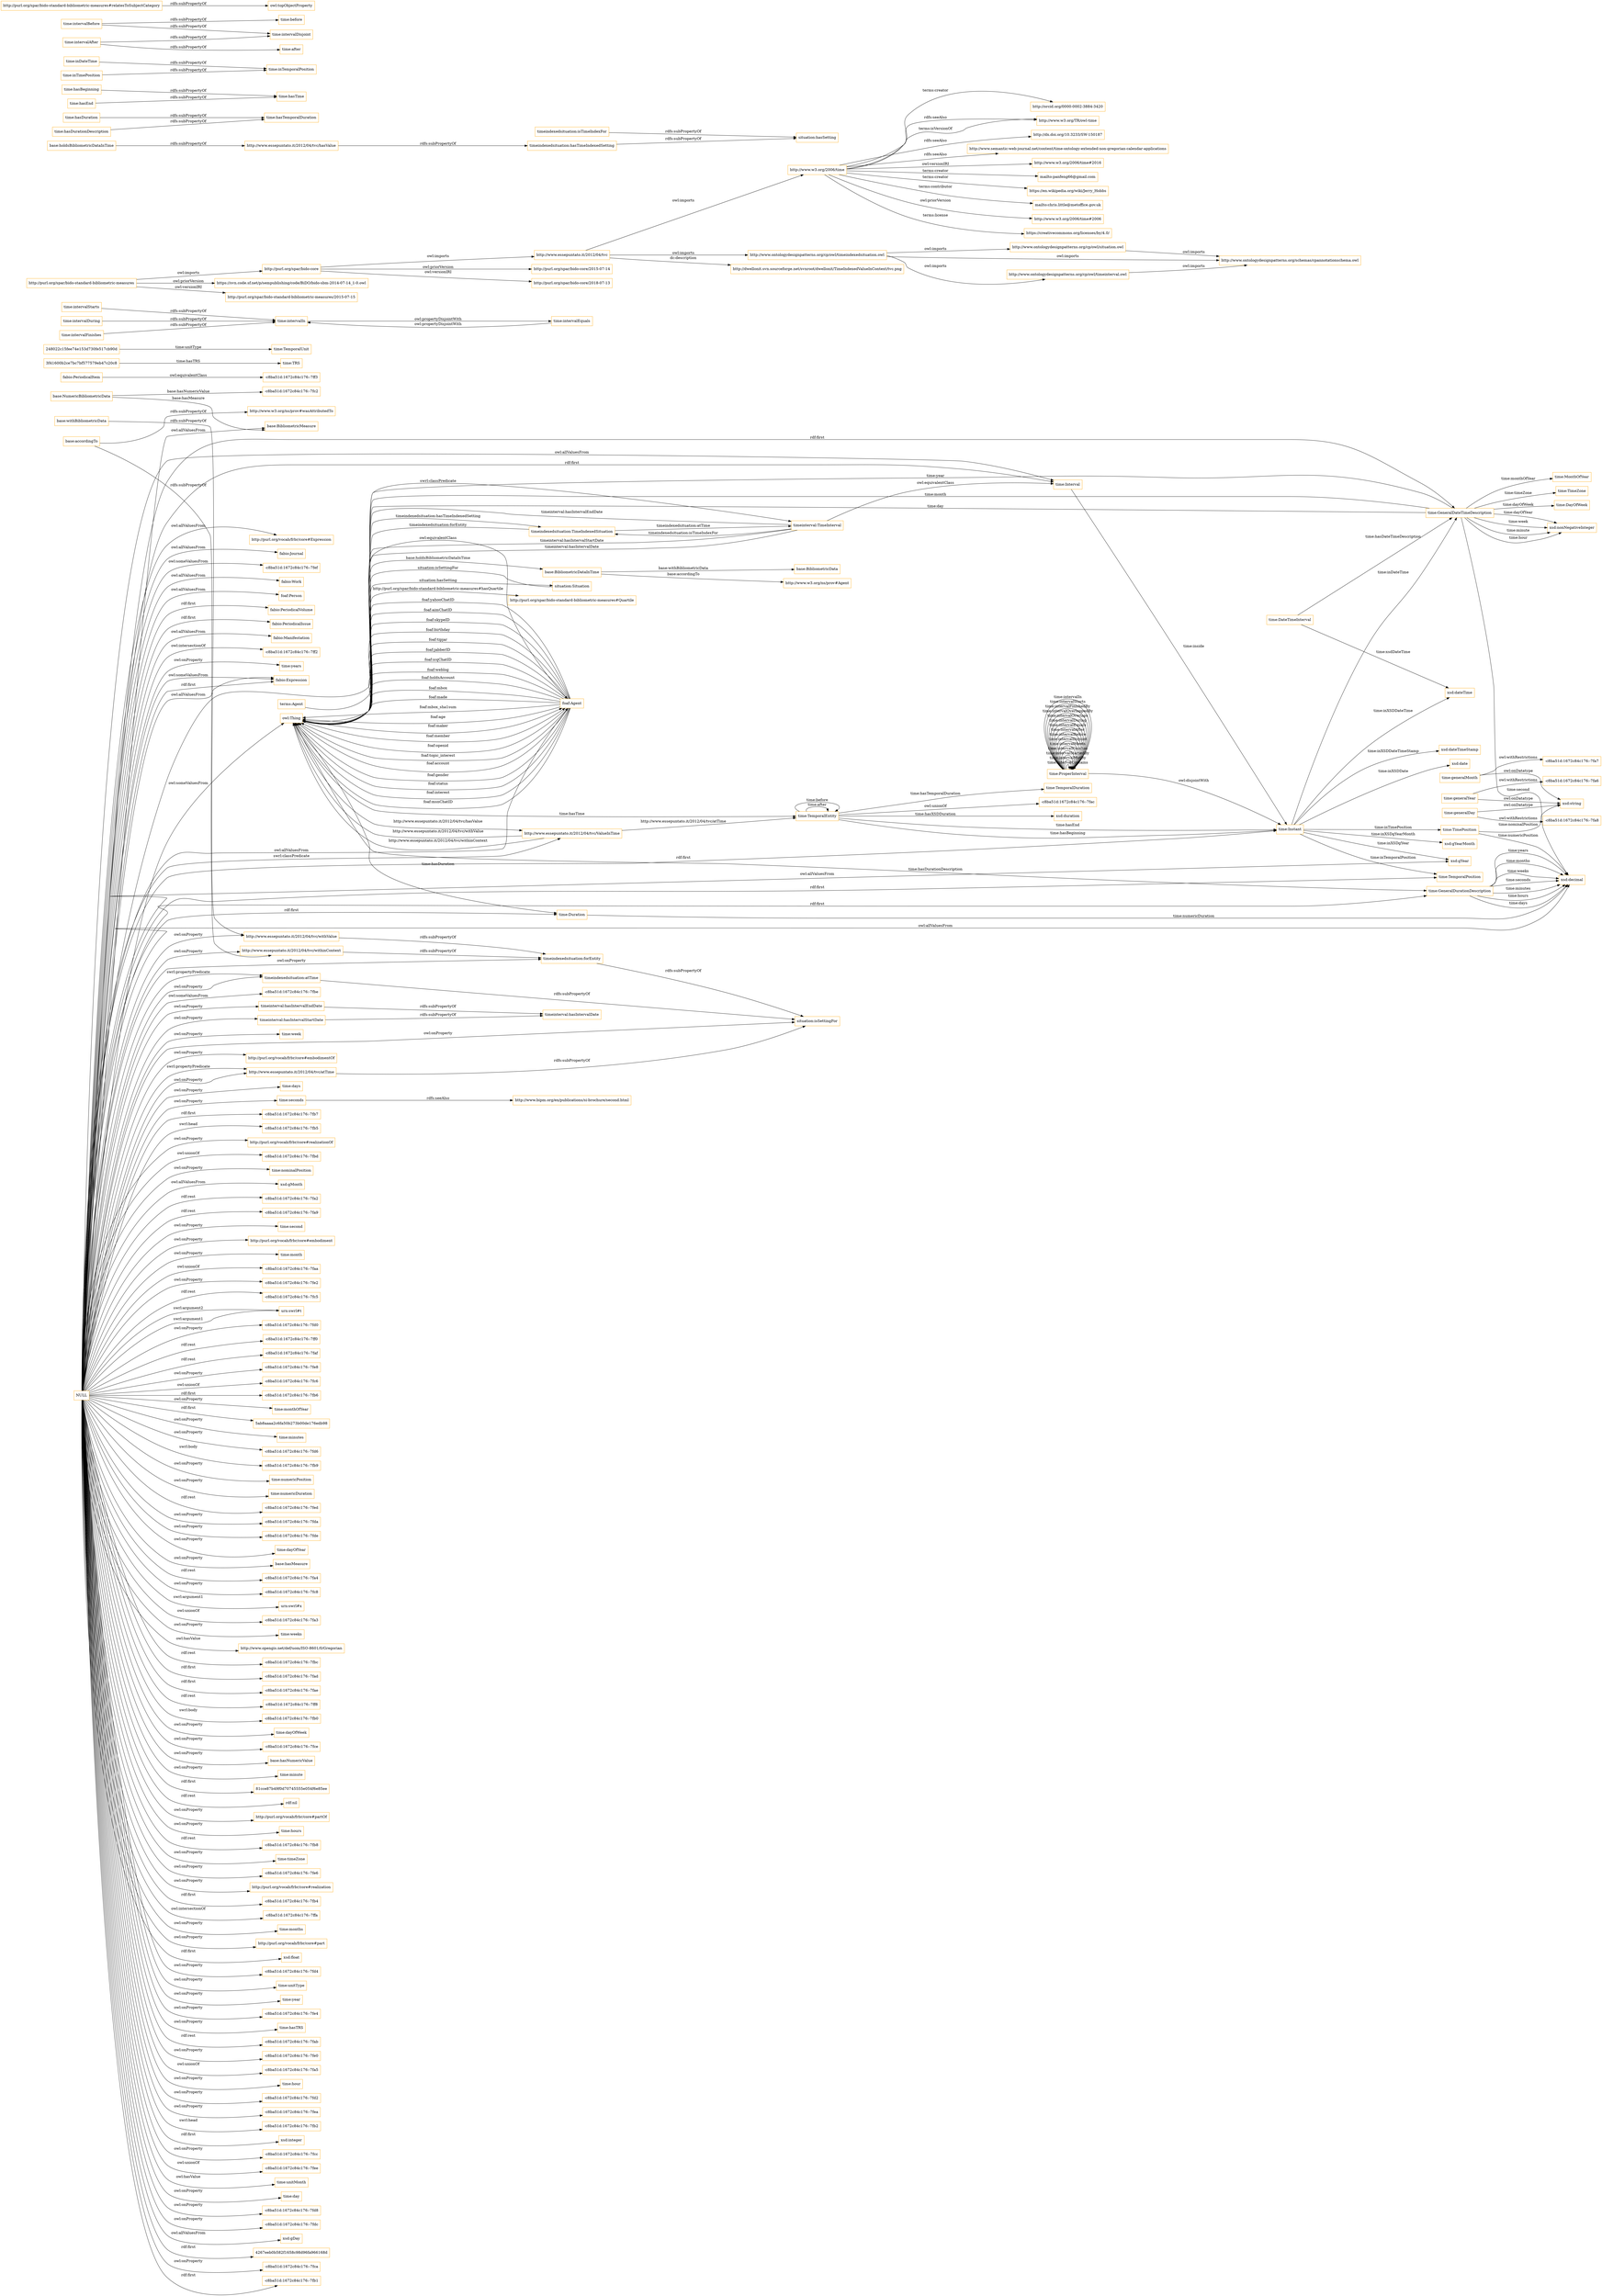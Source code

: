 digraph ar2dtool_diagram { 
rankdir=LR;
size="1501"
node [shape = rectangle, color="orange"]; "http://purl.org/spar/bido-standard-bibliometric-measures#Quartile" "http://purl.org/vocab/frbr/core#Expression" "fabio:Journal" "-c8ba51d:1672c84c176:-7fef" "fabio:Work" "terms:Agent" "foaf:Person" "fabio:PeriodicalVolume" "-c8ba51d:1672c84c176:-7ff3" "fabio:PeriodicalIssue" "fabio:PeriodicalItem" "foaf:Agent" "owl:Thing" "fabio:Manifestation" "base:BibliometricMeasure" "fabio:Expression" "http://www.w3.org/ns/prov#Agent" "base:NumericBibliometricData" "time:Interval" "http://www.essepuntato.it/2012/04/tvc/ValueInTime" "base:BibliometricDataInTime" "base:BibliometricData" "-c8ba51d:1672c84c176:-7fbe" "3f41600b2ce7bc7bf577579eb47c20c8" "time:GeneralDateTimeDescription" "time:DateTimeInterval" "time:TRS" "time:TemporalDuration" "time:Duration" "time:GeneralDurationDescription" "248022c15fee74e153d730fe517cb90d" "time:ProperInterval" "time:TimePosition" "time:TemporalPosition" "time:TemporalEntity" "time:MonthOfYear" "time:TemporalUnit" "time:Instant" "time:TimeZone" "time:DayOfWeek" "timeinterval:TimeInterval" "timeindexedsituation:TimeIndexedSituation" "situation:Situation" ; /*classes style*/
	"timeinterval:hasIntervalStartDate" -> "timeinterval:hasIntervalDate" [ label = "rdfs:subPropertyOf" ];
	"time:intervalIn" -> "time:intervalEquals" [ label = "owl:propertyDisjointWith" ];
	"http://www.w3.org/2006/time" -> "http://orcid.org/0000-0002-3884-3420" [ label = "terms:creator" ];
	"http://www.w3.org/2006/time" -> "http://www.w3.org/TR/owl-time" [ label = "rdfs:seeAlso" ];
	"http://www.w3.org/2006/time" -> "http://dx.doi.org/10.3233/SW-150187" [ label = "rdfs:seeAlso" ];
	"http://www.w3.org/2006/time" -> "http://www.semantic-web-journal.net/content/time-ontology-extended-non-gregorian-calendar-applications" [ label = "rdfs:seeAlso" ];
	"http://www.w3.org/2006/time" -> "http://www.w3.org/TR/owl-time" [ label = "terms:isVersionOf" ];
	"http://www.w3.org/2006/time" -> "http://www.w3.org/2006/time#2016" [ label = "owl:versionIRI" ];
	"http://www.w3.org/2006/time" -> "mailto:panfeng66@gmail.com" [ label = "terms:creator" ];
	"http://www.w3.org/2006/time" -> "https://en.wikipedia.org/wiki/Jerry_Hobbs" [ label = "terms:creator" ];
	"http://www.w3.org/2006/time" -> "mailto:chris.little@metoffice.gov.uk" [ label = "terms:contributor" ];
	"http://www.w3.org/2006/time" -> "http://www.w3.org/2006/time#2006" [ label = "owl:priorVersion" ];
	"http://www.w3.org/2006/time" -> "https://creativecommons.org/licenses/by/4.0/" [ label = "terms:license" ];
	"http://www.ontologydesignpatterns.org/cp/owl/situation.owl" -> "http://www.ontologydesignpatterns.org/schemas/cpannotationschema.owl" [ label = "owl:imports" ];
	"time:generalMonth" -> "-c8ba51d:1672c84c176:-7fa7" [ label = "owl:withRestrictions" ];
	"time:generalMonth" -> "xsd:string" [ label = "owl:onDatatype" ];
	"time:intervalStarts" -> "time:intervalIn" [ label = "rdfs:subPropertyOf" ];
	"timeindexedsituation:isTimeIndexFor" -> "situation:hasSetting" [ label = "rdfs:subPropertyOf" ];
	"time:hasDuration" -> "time:hasTemporalDuration" [ label = "rdfs:subPropertyOf" ];
	"time:ProperInterval" -> "time:Instant" [ label = "owl:disjointWith" ];
	"terms:Agent" -> "foaf:Agent" [ label = "owl:equivalentClass" ];
	"time:hasBeginning" -> "time:hasTime" [ label = "rdfs:subPropertyOf" ];
	"timeinterval:TimeInterval" -> "time:Interval" [ label = "owl:equivalentClass" ];
	"timeindexedsituation:forEntity" -> "situation:isSettingFor" [ label = "rdfs:subPropertyOf" ];
	"time:intervalEquals" -> "time:intervalIn" [ label = "owl:propertyDisjointWith" ];
	"http://www.ontologydesignpatterns.org/cp/owl/timeindexedsituation.owl" -> "http://www.ontologydesignpatterns.org/cp/owl/timeinterval.owl" [ label = "owl:imports" ];
	"http://www.ontologydesignpatterns.org/cp/owl/timeindexedsituation.owl" -> "http://www.ontologydesignpatterns.org/cp/owl/situation.owl" [ label = "owl:imports" ];
	"http://www.ontologydesignpatterns.org/cp/owl/timeindexedsituation.owl" -> "http://www.ontologydesignpatterns.org/schemas/cpannotationschema.owl" [ label = "owl:imports" ];
	"time:seconds" -> "http://www.bipm.org/en/publications/si-brochure/second.html" [ label = "rdfs:seeAlso" ];
	"base:accordingTo" -> "http://www.essepuntato.it/2012/04/tvc/withinContext" [ label = "rdfs:subPropertyOf" ];
	"base:accordingTo" -> "http://www.w3.org/ns/prov#wasAttributedTo" [ label = "rdfs:subPropertyOf" ];
	"http://www.essepuntato.it/2012/04/tvc/atTime" -> "situation:isSettingFor" [ label = "rdfs:subPropertyOf" ];
	"timeindexedsituation:hasTimeIndexedSetting" -> "situation:hasSetting" [ label = "rdfs:subPropertyOf" ];
	"base:holdsBibliometricDataInTime" -> "http://www.essepuntato.it/2012/04/tvc/hasValue" [ label = "rdfs:subPropertyOf" ];
	"http://www.essepuntato.it/2012/04/tvc" -> "http://www.w3.org/2006/time" [ label = "owl:imports" ];
	"http://www.essepuntato.it/2012/04/tvc" -> "http://www.ontologydesignpatterns.org/cp/owl/timeindexedsituation.owl" [ label = "owl:imports" ];
	"http://www.essepuntato.it/2012/04/tvc" -> "http://dwellonit.svn.sourceforge.net/svnroot/dwellonit/TimeIndexedValueInContext/tvc.png" [ label = "dc:description" ];
	"timeindexedsituation:atTime" -> "situation:isSettingFor" [ label = "rdfs:subPropertyOf" ];
	"time:intervalDuring" -> "time:intervalIn" [ label = "rdfs:subPropertyOf" ];
	"http://www.ontologydesignpatterns.org/cp/owl/timeinterval.owl" -> "http://www.ontologydesignpatterns.org/schemas/cpannotationschema.owl" [ label = "owl:imports" ];
	"timeinterval:hasIntervalEndDate" -> "timeinterval:hasIntervalDate" [ label = "rdfs:subPropertyOf" ];
	"time:inDateTime" -> "time:inTemporalPosition" [ label = "rdfs:subPropertyOf" ];
	"time:intervalFinishes" -> "time:intervalIn" [ label = "rdfs:subPropertyOf" ];
	"NULL" -> "-c8ba51d:1672c84c176:-7fb7" [ label = "rdf:first" ];
	"NULL" -> "fabio:Manifestation" [ label = "owl:allValuesFrom" ];
	"NULL" -> "-c8ba51d:1672c84c176:-7fb5" [ label = "swrl:head" ];
	"NULL" -> "http://purl.org/vocab/frbr/core#realizationOf" [ label = "owl:onProperty" ];
	"NULL" -> "timeindexedsituation:atTime" [ label = "swrl:propertyPredicate" ];
	"NULL" -> "-c8ba51d:1672c84c176:-7fbd" [ label = "owl:unionOf" ];
	"NULL" -> "time:nominalPosition" [ label = "owl:onProperty" ];
	"NULL" -> "xsd:gMonth" [ label = "owl:allValuesFrom" ];
	"NULL" -> "-c8ba51d:1672c84c176:-7fa2" [ label = "rdf:rest" ];
	"NULL" -> "fabio:Journal" [ label = "owl:allValuesFrom" ];
	"NULL" -> "-c8ba51d:1672c84c176:-7fa9" [ label = "rdf:rest" ];
	"NULL" -> "time:second" [ label = "owl:onProperty" ];
	"NULL" -> "http://purl.org/vocab/frbr/core#embodiment" [ label = "owl:onProperty" ];
	"NULL" -> "http://www.essepuntato.it/2012/04/tvc/atTime" [ label = "owl:onProperty" ];
	"NULL" -> "owl:Thing" [ label = "owl:someValuesFrom" ];
	"NULL" -> "time:month" [ label = "owl:onProperty" ];
	"NULL" -> "foaf:Agent" [ label = "owl:allValuesFrom" ];
	"NULL" -> "fabio:Expression" [ label = "owl:someValuesFrom" ];
	"NULL" -> "-c8ba51d:1672c84c176:-7faa" [ label = "owl:unionOf" ];
	"NULL" -> "time:GeneralDurationDescription" [ label = "rdf:first" ];
	"NULL" -> "-c8ba51d:1672c84c176:-7fe2" [ label = "owl:onProperty" ];
	"NULL" -> "-c8ba51d:1672c84c176:-7fc5" [ label = "rdf:rest" ];
	"NULL" -> "urn:swrl#t" [ label = "swrl:argument2" ];
	"NULL" -> "time:GeneralDateTimeDescription" [ label = "rdf:first" ];
	"NULL" -> "-c8ba51d:1672c84c176:-7fd0" [ label = "owl:onProperty" ];
	"NULL" -> "-c8ba51d:1672c84c176:-7ff0" [ label = "rdf:rest" ];
	"NULL" -> "-c8ba51d:1672c84c176:-7faf" [ label = "rdf:rest" ];
	"NULL" -> "-c8ba51d:1672c84c176:-7fe8" [ label = "owl:onProperty" ];
	"NULL" -> "-c8ba51d:1672c84c176:-7fc6" [ label = "owl:unionOf" ];
	"NULL" -> "http://www.essepuntato.it/2012/04/tvc/atTime" [ label = "swrl:propertyPredicate" ];
	"NULL" -> "-c8ba51d:1672c84c176:-7fb6" [ label = "rdf:first" ];
	"NULL" -> "time:monthOfYear" [ label = "owl:onProperty" ];
	"NULL" -> "5ab8aaaa2c6fa50b273b00de176edb98" [ label = "rdf:first" ];
	"NULL" -> "time:minutes" [ label = "owl:onProperty" ];
	"NULL" -> "-c8ba51d:1672c84c176:-7fd6" [ label = "owl:onProperty" ];
	"NULL" -> "-c8ba51d:1672c84c176:-7fb9" [ label = "swrl:body" ];
	"NULL" -> "time:numericPosition" [ label = "owl:onProperty" ];
	"NULL" -> "time:numericDuration" [ label = "owl:onProperty" ];
	"NULL" -> "-c8ba51d:1672c84c176:-7fed" [ label = "rdf:rest" ];
	"NULL" -> "-c8ba51d:1672c84c176:-7fda" [ label = "owl:onProperty" ];
	"NULL" -> "-c8ba51d:1672c84c176:-7fde" [ label = "owl:onProperty" ];
	"NULL" -> "time:dayOfYear" [ label = "owl:onProperty" ];
	"NULL" -> "base:hasMeasure" [ label = "owl:onProperty" ];
	"NULL" -> "timeindexedsituation:atTime" [ label = "owl:onProperty" ];
	"NULL" -> "-c8ba51d:1672c84c176:-7fa4" [ label = "rdf:rest" ];
	"NULL" -> "-c8ba51d:1672c84c176:-7fc8" [ label = "owl:onProperty" ];
	"NULL" -> "time:Interval" [ label = "owl:allValuesFrom" ];
	"NULL" -> "urn:swrl#x" [ label = "swrl:argument1" ];
	"NULL" -> "fabio:Expression" [ label = "rdf:first" ];
	"NULL" -> "-c8ba51d:1672c84c176:-7fa3" [ label = "owl:unionOf" ];
	"NULL" -> "time:weeks" [ label = "owl:onProperty" ];
	"NULL" -> "http://www.opengis.net/def/uom/ISO-8601/0/Gregorian" [ label = "owl:hasValue" ];
	"NULL" -> "-c8ba51d:1672c84c176:-7fbc" [ label = "rdf:rest" ];
	"NULL" -> "-c8ba51d:1672c84c176:-7fad" [ label = "rdf:first" ];
	"NULL" -> "-c8ba51d:1672c84c176:-7fae" [ label = "rdf:first" ];
	"NULL" -> "time:TemporalPosition" [ label = "rdf:first" ];
	"NULL" -> "-c8ba51d:1672c84c176:-7ff8" [ label = "rdf:rest" ];
	"NULL" -> "-c8ba51d:1672c84c176:-7fb0" [ label = "swrl:body" ];
	"NULL" -> "time:dayOfWeek" [ label = "owl:onProperty" ];
	"NULL" -> "timeinterval:hasIntervalStartDate" [ label = "owl:onProperty" ];
	"NULL" -> "-c8ba51d:1672c84c176:-7fce" [ label = "owl:onProperty" ];
	"NULL" -> "base:hasNumericValue" [ label = "owl:onProperty" ];
	"NULL" -> "foaf:Person" [ label = "owl:allValuesFrom" ];
	"NULL" -> "situation:isSettingFor" [ label = "owl:onProperty" ];
	"NULL" -> "time:minute" [ label = "owl:onProperty" ];
	"NULL" -> "fabio:Work" [ label = "owl:allValuesFrom" ];
	"NULL" -> "http://www.essepuntato.it/2012/04/tvc/withValue" [ label = "owl:onProperty" ];
	"NULL" -> "81cce87b49f0d70745555e054f6e85ee" [ label = "rdf:first" ];
	"NULL" -> "rdf:nil" [ label = "rdf:rest" ];
	"NULL" -> "-c8ba51d:1672c84c176:-7fef" [ label = "owl:someValuesFrom" ];
	"NULL" -> "http://purl.org/vocab/frbr/core#partOf" [ label = "owl:onProperty" ];
	"NULL" -> "http://www.essepuntato.it/2012/04/tvc/withinContext" [ label = "owl:onProperty" ];
	"NULL" -> "time:hours" [ label = "owl:onProperty" ];
	"NULL" -> "-c8ba51d:1672c84c176:-7fb8" [ label = "rdf:rest" ];
	"NULL" -> "timeinterval:TimeInterval" [ label = "swrl:classPredicate" ];
	"NULL" -> "time:timeZone" [ label = "owl:onProperty" ];
	"NULL" -> "-c8ba51d:1672c84c176:-7fe6" [ label = "owl:onProperty" ];
	"NULL" -> "http://purl.org/vocab/frbr/core#realization" [ label = "owl:onProperty" ];
	"NULL" -> "-c8ba51d:1672c84c176:-7fb4" [ label = "rdf:first" ];
	"NULL" -> "urn:swrl#t" [ label = "swrl:argument1" ];
	"NULL" -> "-c8ba51d:1672c84c176:-7ffa" [ label = "owl:intersectionOf" ];
	"NULL" -> "time:months" [ label = "owl:onProperty" ];
	"NULL" -> "http://purl.org/vocab/frbr/core#part" [ label = "owl:onProperty" ];
	"NULL" -> "xsd:float" [ label = "rdf:first" ];
	"NULL" -> "-c8ba51d:1672c84c176:-7fd4" [ label = "owl:onProperty" ];
	"NULL" -> "time:unitType" [ label = "owl:onProperty" ];
	"NULL" -> "time:year" [ label = "owl:onProperty" ];
	"NULL" -> "time:Duration" [ label = "rdf:first" ];
	"NULL" -> "time:seconds" [ label = "owl:onProperty" ];
	"NULL" -> "fabio:Expression" [ label = "owl:allValuesFrom" ];
	"NULL" -> "timeinterval:hasIntervalEndDate" [ label = "owl:onProperty" ];
	"NULL" -> "-c8ba51d:1672c84c176:-7fe4" [ label = "owl:onProperty" ];
	"NULL" -> "time:hasTRS" [ label = "owl:onProperty" ];
	"NULL" -> "-c8ba51d:1672c84c176:-7fab" [ label = "rdf:rest" ];
	"NULL" -> "-c8ba51d:1672c84c176:-7fe0" [ label = "owl:onProperty" ];
	"NULL" -> "-c8ba51d:1672c84c176:-7fa5" [ label = "owl:unionOf" ];
	"NULL" -> "time:hour" [ label = "owl:onProperty" ];
	"NULL" -> "-c8ba51d:1672c84c176:-7fd2" [ label = "owl:onProperty" ];
	"NULL" -> "-c8ba51d:1672c84c176:-7fea" [ label = "owl:onProperty" ];
	"NULL" -> "http://purl.org/vocab/frbr/core#Expression" [ label = "owl:allValuesFrom" ];
	"NULL" -> "-c8ba51d:1672c84c176:-7fb2" [ label = "swrl:head" ];
	"NULL" -> "xsd:integer" [ label = "rdf:first" ];
	"NULL" -> "-c8ba51d:1672c84c176:-7fcc" [ label = "owl:onProperty" ];
	"NULL" -> "-c8ba51d:1672c84c176:-7fee" [ label = "owl:unionOf" ];
	"NULL" -> "-c8ba51d:1672c84c176:-7fbe" [ label = "owl:someValuesFrom" ];
	"NULL" -> "time:unitMonth" [ label = "owl:hasValue" ];
	"NULL" -> "fabio:PeriodicalVolume" [ label = "rdf:first" ];
	"NULL" -> "base:BibliometricMeasure" [ label = "owl:allValuesFrom" ];
	"NULL" -> "xsd:gYear" [ label = "owl:allValuesFrom" ];
	"NULL" -> "time:day" [ label = "owl:onProperty" ];
	"NULL" -> "-c8ba51d:1672c84c176:-7fd8" [ label = "owl:onProperty" ];
	"NULL" -> "-c8ba51d:1672c84c176:-7fdc" [ label = "owl:onProperty" ];
	"NULL" -> "xsd:gDay" [ label = "owl:allValuesFrom" ];
	"NULL" -> "4267eeb0b582f1658c98d96fa966168d" [ label = "rdf:first" ];
	"NULL" -> "time:Interval" [ label = "rdf:first" ];
	"NULL" -> "-c8ba51d:1672c84c176:-7fca" [ label = "owl:onProperty" ];
	"NULL" -> "-c8ba51d:1672c84c176:-7fb1" [ label = "rdf:first" ];
	"NULL" -> "-c8ba51d:1672c84c176:-7ff2" [ label = "owl:intersectionOf" ];
	"NULL" -> "time:years" [ label = "owl:onProperty" ];
	"NULL" -> "time:Instant" [ label = "rdf:first" ];
	"NULL" -> "time:week" [ label = "owl:onProperty" ];
	"NULL" -> "xsd:decimal" [ label = "owl:allValuesFrom" ];
	"NULL" -> "http://www.essepuntato.it/2012/04/tvc/ValueInTime" [ label = "swrl:classPredicate" ];
	"NULL" -> "http://purl.org/vocab/frbr/core#embodimentOf" [ label = "owl:onProperty" ];
	"NULL" -> "fabio:PeriodicalIssue" [ label = "rdf:first" ];
	"NULL" -> "timeindexedsituation:forEntity" [ label = "owl:onProperty" ];
	"NULL" -> "time:days" [ label = "owl:onProperty" ];
	"http://purl.org/spar/bido-core" -> "http://www.essepuntato.it/2012/04/tvc" [ label = "owl:imports" ];
	"http://purl.org/spar/bido-core" -> "http://purl.org/spar/bido-core/2015-07-14" [ label = "owl:priorVersion" ];
	"http://purl.org/spar/bido-core" -> "http://purl.org/spar/bido-core/2018-07-13" [ label = "owl:versionIRI" ];
	"base:withBibliometricData" -> "http://www.essepuntato.it/2012/04/tvc/withValue" [ label = "rdfs:subPropertyOf" ];
	"time:intervalBefore" -> "time:intervalDisjoint" [ label = "rdfs:subPropertyOf" ];
	"time:intervalBefore" -> "time:before" [ label = "rdfs:subPropertyOf" ];
	"time:TemporalEntity" -> "-c8ba51d:1672c84c176:-7fac" [ label = "owl:unionOf" ];
	"time:intervalAfter" -> "time:intervalDisjoint" [ label = "rdfs:subPropertyOf" ];
	"time:intervalAfter" -> "time:after" [ label = "rdfs:subPropertyOf" ];
	"time:hasEnd" -> "time:hasTime" [ label = "rdfs:subPropertyOf" ];
	"http://purl.org/spar/bido-standard-bibliometric-measures#relatesToSubjectCategory" -> "owl:topObjectProperty" [ label = "rdfs:subPropertyOf" ];
	"http://www.essepuntato.it/2012/04/tvc/withinContext" -> "timeindexedsituation:forEntity" [ label = "rdfs:subPropertyOf" ];
	"fabio:PeriodicalItem" -> "-c8ba51d:1672c84c176:-7ff3" [ label = "owl:equivalentClass" ];
	"http://purl.org/spar/bido-standard-bibliometric-measures" -> "https://svn.code.sf.net/p/sempublishing/code/BiDO/bido-sbm-2014-07-14_1-0.owl" [ label = "owl:priorVersion" ];
	"http://purl.org/spar/bido-standard-bibliometric-measures" -> "http://purl.org/spar/bido-standard-bibliometric-measures/2015-07-15" [ label = "owl:versionIRI" ];
	"http://purl.org/spar/bido-standard-bibliometric-measures" -> "http://purl.org/spar/bido-core" [ label = "owl:imports" ];
	"time:inTimePosition" -> "time:inTemporalPosition" [ label = "rdfs:subPropertyOf" ];
	"http://www.essepuntato.it/2012/04/tvc/hasValue" -> "timeindexedsituation:hasTimeIndexedSetting" [ label = "rdfs:subPropertyOf" ];
	"http://www.essepuntato.it/2012/04/tvc/withValue" -> "timeindexedsituation:forEntity" [ label = "rdfs:subPropertyOf" ];
	"time:generalDay" -> "-c8ba51d:1672c84c176:-7fa8" [ label = "owl:withRestrictions" ];
	"time:generalDay" -> "xsd:string" [ label = "owl:onDatatype" ];
	"time:generalYear" -> "-c8ba51d:1672c84c176:-7fa6" [ label = "owl:withRestrictions" ];
	"time:generalYear" -> "xsd:string" [ label = "owl:onDatatype" ];
	"time:hasDurationDescription" -> "time:hasTemporalDuration" [ label = "rdfs:subPropertyOf" ];
	"timeinterval:TimeInterval" -> "timeindexedsituation:TimeIndexedSituation" [ label = "timeindexedsituation:isTimeIndexFor" ];
	"time:TimePosition" -> "xsd:string" [ label = "time:nominalPosition" ];
	"time:GeneralDateTimeDescription" -> "time:DayOfWeek" [ label = "time:dayOfWeek" ];
	"situation:Situation" -> "owl:Thing" [ label = "situation:isSettingFor" ];
	"time:TemporalEntity" -> "time:Instant" [ label = "time:hasEnd" ];
	"time:Instant" -> "xsd:gYear" [ label = "time:inXSDgYear" ];
	"time:ProperInterval" -> "time:ProperInterval" [ label = "time:intervalContains" ];
	"timeinterval:TimeInterval" -> "owl:Thing" [ label = "timeinterval:hasIntervalEndDate" ];
	"foaf:Agent" -> "owl:Thing" [ label = "foaf:openid" ];
	"time:TemporalEntity" -> "time:Instant" [ label = "time:hasBeginning" ];
	"base:NumericBibliometricData" -> "-c8ba51d:1672c84c176:-7fc2" [ label = "base:hasNumericValue" ];
	"owl:Thing" -> "situation:Situation" [ label = "situation:hasSetting" ];
	"time:ProperInterval" -> "time:ProperInterval" [ label = "time:intervalMetBy" ];
	"time:Instant" -> "xsd:dateTimeStamp" [ label = "time:inXSDDateTimeStamp" ];
	"owl:Thing" -> "time:GeneralDurationDescription" [ label = "time:hasDurationDescription" ];
	"time:GeneralDurationDescription" -> "xsd:decimal" [ label = "time:seconds" ];
	"time:Instant" -> "xsd:date" [ label = "time:inXSDDate" ];
	"time:DateTimeInterval" -> "xsd:dateTime" [ label = "time:xsdDateTime" ];
	"http://www.essepuntato.it/2012/04/tvc/ValueInTime" -> "owl:Thing" [ label = "http://www.essepuntato.it/2012/04/tvc/withValue" ];
	"foaf:Agent" -> "owl:Thing" [ label = "foaf:topic_interest" ];
	"time:GeneralDateTimeDescription" -> "time:TimeZone" [ label = "time:timeZone" ];
	"foaf:Agent" -> "owl:Thing" [ label = "foaf:account" ];
	"foaf:Agent" -> "owl:Thing" [ label = "foaf:gender" ];
	"owl:Thing" -> "time:TemporalEntity" [ label = "time:hasTime" ];
	"time:ProperInterval" -> "time:ProperInterval" [ label = "time:intervalStartedBy" ];
	"foaf:Agent" -> "owl:Thing" [ label = "foaf:status" ];
	"time:Instant" -> "xsd:dateTime" [ label = "time:inXSDDateTime" ];
	"owl:Thing" -> "http://purl.org/spar/bido-standard-bibliometric-measures#Quartile" [ label = "http://purl.org/spar/bido-standard-bibliometric-measures#hasQuartile" ];
	"time:TemporalEntity" -> "xsd:duration" [ label = "time:hasXSDDuration" ];
	"foaf:Agent" -> "owl:Thing" [ label = "foaf:interest" ];
	"foaf:Agent" -> "owl:Thing" [ label = "foaf:msnChatID" ];
	"time:GeneralDateTimeDescription" -> "xsd:nonNegativeInteger" [ label = "time:minute" ];
	"time:GeneralDurationDescription" -> "xsd:decimal" [ label = "time:minutes" ];
	"time:ProperInterval" -> "time:ProperInterval" [ label = "time:intervalFinishes" ];
	"owl:Thing" -> "foaf:Agent" [ label = "foaf:maker" ];
	"timeindexedsituation:TimeIndexedSituation" -> "timeinterval:TimeInterval" [ label = "timeindexedsituation:atTime" ];
	"foaf:Agent" -> "owl:Thing" [ label = "foaf:yahooChatID" ];
	"base:BibliometricDataInTime" -> "base:BibliometricData" [ label = "base:withBibliometricData" ];
	"time:Instant" -> "time:TimePosition" [ label = "time:inTimePosition" ];
	"time:ProperInterval" -> "time:ProperInterval" [ label = "time:intervalMeets" ];
	"3f41600b2ce7bc7bf577579eb47c20c8" -> "time:TRS" [ label = "time:hasTRS" ];
	"owl:Thing" -> "foaf:Agent" [ label = "foaf:member" ];
	"time:TimePosition" -> "xsd:decimal" [ label = "time:numericPosition" ];
	"http://www.essepuntato.it/2012/04/tvc/ValueInTime" -> "owl:Thing" [ label = "http://www.essepuntato.it/2012/04/tvc/withinContext" ];
	"time:TemporalEntity" -> "time:TemporalDuration" [ label = "time:hasTemporalDuration" ];
	"time:ProperInterval" -> "time:ProperInterval" [ label = "time:intervalDisjoint" ];
	"foaf:Agent" -> "owl:Thing" [ label = "foaf:aimChatID" ];
	"time:ProperInterval" -> "time:ProperInterval" [ label = "time:intervalBefore" ];
	"owl:Thing" -> "base:BibliometricDataInTime" [ label = "base:holdsBibliometricDataInTime" ];
	"time:TemporalEntity" -> "time:TemporalEntity" [ label = "time:after" ];
	"time:ProperInterval" -> "time:ProperInterval" [ label = "time:intervalAfter" ];
	"time:DateTimeInterval" -> "time:GeneralDateTimeDescription" [ label = "time:hasDateTimeDescription" ];
	"time:Duration" -> "xsd:decimal" [ label = "time:numericDuration" ];
	"foaf:Agent" -> "owl:Thing" [ label = "foaf:skypeID" ];
	"time:ProperInterval" -> "time:ProperInterval" [ label = "time:intervalEquals" ];
	"time:ProperInterval" -> "time:ProperInterval" [ label = "time:intervalDuring" ];
	"foaf:Agent" -> "owl:Thing" [ label = "foaf:birthday" ];
	"owl:Thing" -> "http://www.essepuntato.it/2012/04/tvc/ValueInTime" [ label = "http://www.essepuntato.it/2012/04/tvc/hasValue" ];
	"base:BibliometricDataInTime" -> "http://www.w3.org/ns/prov#Agent" [ label = "base:accordingTo" ];
	"base:NumericBibliometricData" -> "base:BibliometricMeasure" [ label = "base:hasMeasure" ];
	"timeinterval:TimeInterval" -> "owl:Thing" [ label = "timeinterval:hasIntervalStartDate" ];
	"time:GeneralDurationDescription" -> "xsd:decimal" [ label = "time:hours" ];
	"248022c15fee74e153d730fe517cb90d" -> "time:TemporalUnit" [ label = "time:unitType" ];
	"time:GeneralDateTimeDescription" -> "owl:Thing" [ label = "time:year" ];
	"foaf:Agent" -> "owl:Thing" [ label = "foaf:tipjar" ];
	"timeindexedsituation:TimeIndexedSituation" -> "owl:Thing" [ label = "timeindexedsituation:forEntity" ];
	"time:ProperInterval" -> "time:ProperInterval" [ label = "time:intervalOverlaps" ];
	"timeinterval:TimeInterval" -> "owl:Thing" [ label = "timeinterval:hasIntervalDate" ];
	"time:ProperInterval" -> "time:ProperInterval" [ label = "time:intervalOverlappedBy" ];
	"time:Instant" -> "time:TemporalPosition" [ label = "time:inTemporalPosition" ];
	"time:GeneralDurationDescription" -> "xsd:decimal" [ label = "time:days" ];
	"foaf:Agent" -> "owl:Thing" [ label = "foaf:jabberID" ];
	"time:Instant" -> "xsd:gYearMonth" [ label = "time:inXSDgYearMonth" ];
	"foaf:Agent" -> "owl:Thing" [ label = "foaf:icqChatID" ];
	"time:Instant" -> "time:GeneralDateTimeDescription" [ label = "time:inDateTime" ];
	"foaf:Agent" -> "owl:Thing" [ label = "foaf:weblog" ];
	"time:GeneralDateTimeDescription" -> "xsd:nonNegativeInteger" [ label = "time:hour" ];
	"foaf:Agent" -> "owl:Thing" [ label = "foaf:holdsAccount" ];
	"time:GeneralDurationDescription" -> "xsd:decimal" [ label = "time:years" ];
	"time:GeneralDateTimeDescription" -> "xsd:nonNegativeInteger" [ label = "time:dayOfYear" ];
	"time:GeneralDateTimeDescription" -> "xsd:nonNegativeInteger" [ label = "time:week" ];
	"owl:Thing" -> "time:Duration" [ label = "time:hasDuration" ];
	"time:GeneralDurationDescription" -> "xsd:decimal" [ label = "time:months" ];
	"foaf:Agent" -> "owl:Thing" [ label = "foaf:mbox" ];
	"time:GeneralDateTimeDescription" -> "owl:Thing" [ label = "time:month" ];
	"time:ProperInterval" -> "time:ProperInterval" [ label = "time:intervalFinishedBy" ];
	"time:TemporalEntity" -> "time:TemporalEntity" [ label = "time:before" ];
	"time:GeneralDateTimeDescription" -> "xsd:decimal" [ label = "time:second" ];
	"time:GeneralDurationDescription" -> "xsd:decimal" [ label = "time:weeks" ];
	"time:ProperInterval" -> "time:ProperInterval" [ label = "time:intervalStarts" ];
	"time:GeneralDateTimeDescription" -> "time:MonthOfYear" [ label = "time:monthOfYear" ];
	"time:Interval" -> "time:Instant" [ label = "time:inside" ];
	"time:GeneralDateTimeDescription" -> "owl:Thing" [ label = "time:day" ];
	"owl:Thing" -> "timeindexedsituation:TimeIndexedSituation" [ label = "timeindexedsituation:hasTimeIndexedSetting" ];
	"time:ProperInterval" -> "time:ProperInterval" [ label = "time:intervalIn" ];
	"foaf:Agent" -> "owl:Thing" [ label = "foaf:made" ];
	"foaf:Agent" -> "owl:Thing" [ label = "foaf:mbox_sha1sum" ];
	"http://www.essepuntato.it/2012/04/tvc/ValueInTime" -> "time:TemporalEntity" [ label = "http://www.essepuntato.it/2012/04/tvc/atTime" ];
	"foaf:Agent" -> "owl:Thing" [ label = "foaf:age" ];

}
